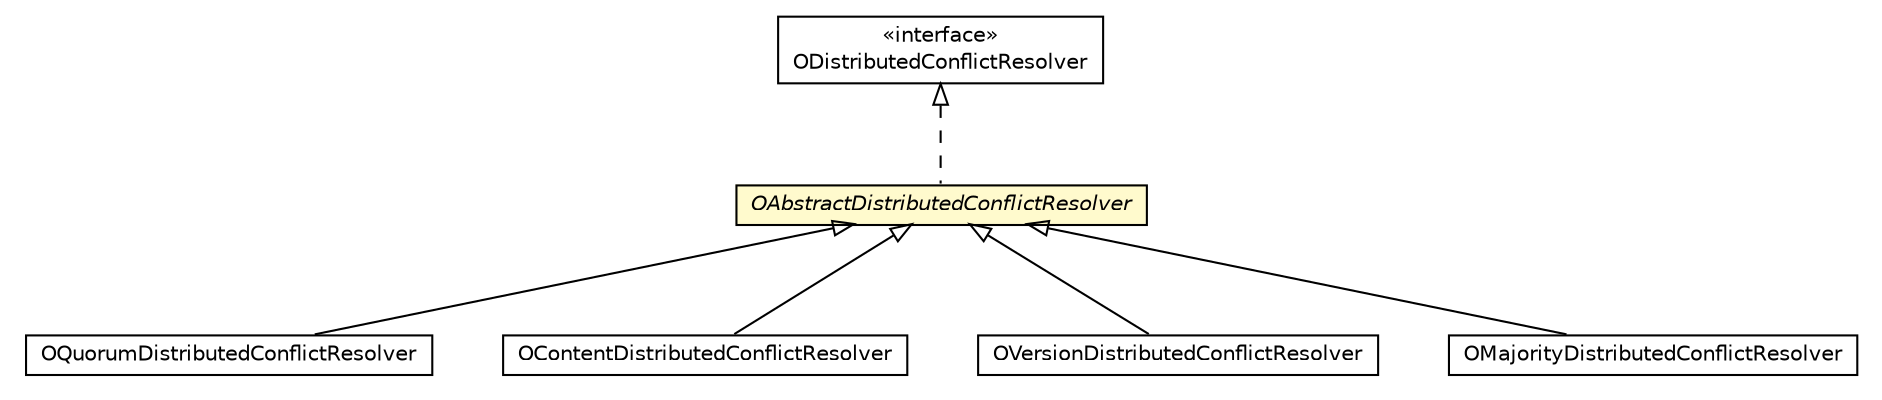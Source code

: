 #!/usr/local/bin/dot
#
# Class diagram 
# Generated by UMLGraph version R5_6-24-gf6e263 (http://www.umlgraph.org/)
#

digraph G {
	edge [fontname="Helvetica",fontsize=10,labelfontname="Helvetica",labelfontsize=10];
	node [fontname="Helvetica",fontsize=10,shape=plaintext];
	nodesep=0.25;
	ranksep=0.5;
	// com.orientechnologies.orient.server.distributed.conflict.OQuorumDistributedConflictResolver
	c1190221 [label=<<table title="com.orientechnologies.orient.server.distributed.conflict.OQuorumDistributedConflictResolver" border="0" cellborder="1" cellspacing="0" cellpadding="2" port="p" href="./OQuorumDistributedConflictResolver.html">
		<tr><td><table border="0" cellspacing="0" cellpadding="1">
<tr><td align="center" balign="center"> OQuorumDistributedConflictResolver </td></tr>
		</table></td></tr>
		</table>>, URL="./OQuorumDistributedConflictResolver.html", fontname="Helvetica", fontcolor="black", fontsize=10.0];
	// com.orientechnologies.orient.server.distributed.conflict.OContentDistributedConflictResolver
	c1190222 [label=<<table title="com.orientechnologies.orient.server.distributed.conflict.OContentDistributedConflictResolver" border="0" cellborder="1" cellspacing="0" cellpadding="2" port="p" href="./OContentDistributedConflictResolver.html">
		<tr><td><table border="0" cellspacing="0" cellpadding="1">
<tr><td align="center" balign="center"> OContentDistributedConflictResolver </td></tr>
		</table></td></tr>
		</table>>, URL="./OContentDistributedConflictResolver.html", fontname="Helvetica", fontcolor="black", fontsize=10.0];
	// com.orientechnologies.orient.server.distributed.conflict.OAbstractDistributedConflictResolver
	c1190223 [label=<<table title="com.orientechnologies.orient.server.distributed.conflict.OAbstractDistributedConflictResolver" border="0" cellborder="1" cellspacing="0" cellpadding="2" port="p" bgcolor="lemonChiffon" href="./OAbstractDistributedConflictResolver.html">
		<tr><td><table border="0" cellspacing="0" cellpadding="1">
<tr><td align="center" balign="center"><font face="Helvetica-Oblique"> OAbstractDistributedConflictResolver </font></td></tr>
		</table></td></tr>
		</table>>, URL="./OAbstractDistributedConflictResolver.html", fontname="Helvetica", fontcolor="black", fontsize=10.0];
	// com.orientechnologies.orient.server.distributed.conflict.ODistributedConflictResolver
	c1190224 [label=<<table title="com.orientechnologies.orient.server.distributed.conflict.ODistributedConflictResolver" border="0" cellborder="1" cellspacing="0" cellpadding="2" port="p" href="./ODistributedConflictResolver.html">
		<tr><td><table border="0" cellspacing="0" cellpadding="1">
<tr><td align="center" balign="center"> &#171;interface&#187; </td></tr>
<tr><td align="center" balign="center"> ODistributedConflictResolver </td></tr>
		</table></td></tr>
		</table>>, URL="./ODistributedConflictResolver.html", fontname="Helvetica", fontcolor="black", fontsize=10.0];
	// com.orientechnologies.orient.server.distributed.conflict.OVersionDistributedConflictResolver
	c1190227 [label=<<table title="com.orientechnologies.orient.server.distributed.conflict.OVersionDistributedConflictResolver" border="0" cellborder="1" cellspacing="0" cellpadding="2" port="p" href="./OVersionDistributedConflictResolver.html">
		<tr><td><table border="0" cellspacing="0" cellpadding="1">
<tr><td align="center" balign="center"> OVersionDistributedConflictResolver </td></tr>
		</table></td></tr>
		</table>>, URL="./OVersionDistributedConflictResolver.html", fontname="Helvetica", fontcolor="black", fontsize=10.0];
	// com.orientechnologies.orient.server.distributed.conflict.OMajorityDistributedConflictResolver
	c1190229 [label=<<table title="com.orientechnologies.orient.server.distributed.conflict.OMajorityDistributedConflictResolver" border="0" cellborder="1" cellspacing="0" cellpadding="2" port="p" href="./OMajorityDistributedConflictResolver.html">
		<tr><td><table border="0" cellspacing="0" cellpadding="1">
<tr><td align="center" balign="center"> OMajorityDistributedConflictResolver </td></tr>
		</table></td></tr>
		</table>>, URL="./OMajorityDistributedConflictResolver.html", fontname="Helvetica", fontcolor="black", fontsize=10.0];
	//com.orientechnologies.orient.server.distributed.conflict.OQuorumDistributedConflictResolver extends com.orientechnologies.orient.server.distributed.conflict.OAbstractDistributedConflictResolver
	c1190223:p -> c1190221:p [dir=back,arrowtail=empty];
	//com.orientechnologies.orient.server.distributed.conflict.OContentDistributedConflictResolver extends com.orientechnologies.orient.server.distributed.conflict.OAbstractDistributedConflictResolver
	c1190223:p -> c1190222:p [dir=back,arrowtail=empty];
	//com.orientechnologies.orient.server.distributed.conflict.OAbstractDistributedConflictResolver implements com.orientechnologies.orient.server.distributed.conflict.ODistributedConflictResolver
	c1190224:p -> c1190223:p [dir=back,arrowtail=empty,style=dashed];
	//com.orientechnologies.orient.server.distributed.conflict.OVersionDistributedConflictResolver extends com.orientechnologies.orient.server.distributed.conflict.OAbstractDistributedConflictResolver
	c1190223:p -> c1190227:p [dir=back,arrowtail=empty];
	//com.orientechnologies.orient.server.distributed.conflict.OMajorityDistributedConflictResolver extends com.orientechnologies.orient.server.distributed.conflict.OAbstractDistributedConflictResolver
	c1190223:p -> c1190229:p [dir=back,arrowtail=empty];
}

